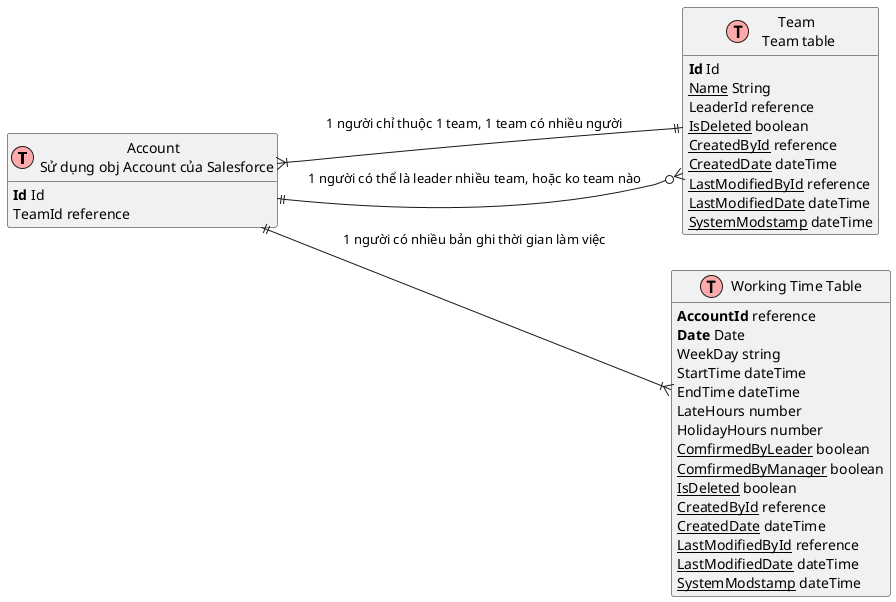 @startuml
left to right direction
' uncomment the line below if you're using computer with a retina display
' skinparam dpi 300
!define Table(name,desc) class name as "desc" << (T,#FFAAAA) >>
' we use bold for primary key
' green color for unique
' and underscore for not_null
!define primary_key(x) <b>x</b>
!define unique(x) <color:green>x</color>
!define not_null(x) <u>x</u>
' other tags available:
' <i></i>
' <back:COLOR></color>, where color is a color name or html color code
' (#FFAACC)
' see: http://plantuml.com/classes.html#More
hide methods
hide stereotypes

' entities

Table(Account,"Account \n Sử dụng obj Account của Salesforce") { 
    primary_key(Id) Id
    TeamId reference
} 

Table(Team,"Team\n Team table"){
    primary_key(Id) Id
    not_null(Name) String
    LeaderId reference
    not_null(IsDeleted) boolean
    not_null(CreatedById) reference
    not_null(CreatedDate) dateTime
    not_null(LastModifiedById) reference
    not_null(LastModifiedDate) dateTime
    not_null(SystemModstamp) dateTime
    
}

Table(Working_Time,"Working Time Table"){
    primary_key(AccountId) reference
    primary_key(Date) Date
    WeekDay string
    StartTime dateTime
    EndTime dateTime
    LateHours number
    HolidayHours number 
    not_null(ComfirmedByLeader) boolean
    not_null(ComfirmedByManager) boolean
    not_null(IsDeleted) boolean
    not_null(CreatedById) reference
    not_null(CreatedDate) dateTime
    not_null(LastModifiedById) reference
    not_null(LastModifiedDate) dateTime
    not_null(SystemModstamp) dateTime
}

' relationships

' one or many
Account }|--|| Team   :"1 người chỉ thuộc 1 team, 1 team có nhiều người"
Account ||--|{ Working_Time :"1 người có nhiều bản ghi thời gian làm việc"
Account ||--o{ Team  :"1 người có thể là leader nhiều team, hoặc ko team nào"

@enduml
